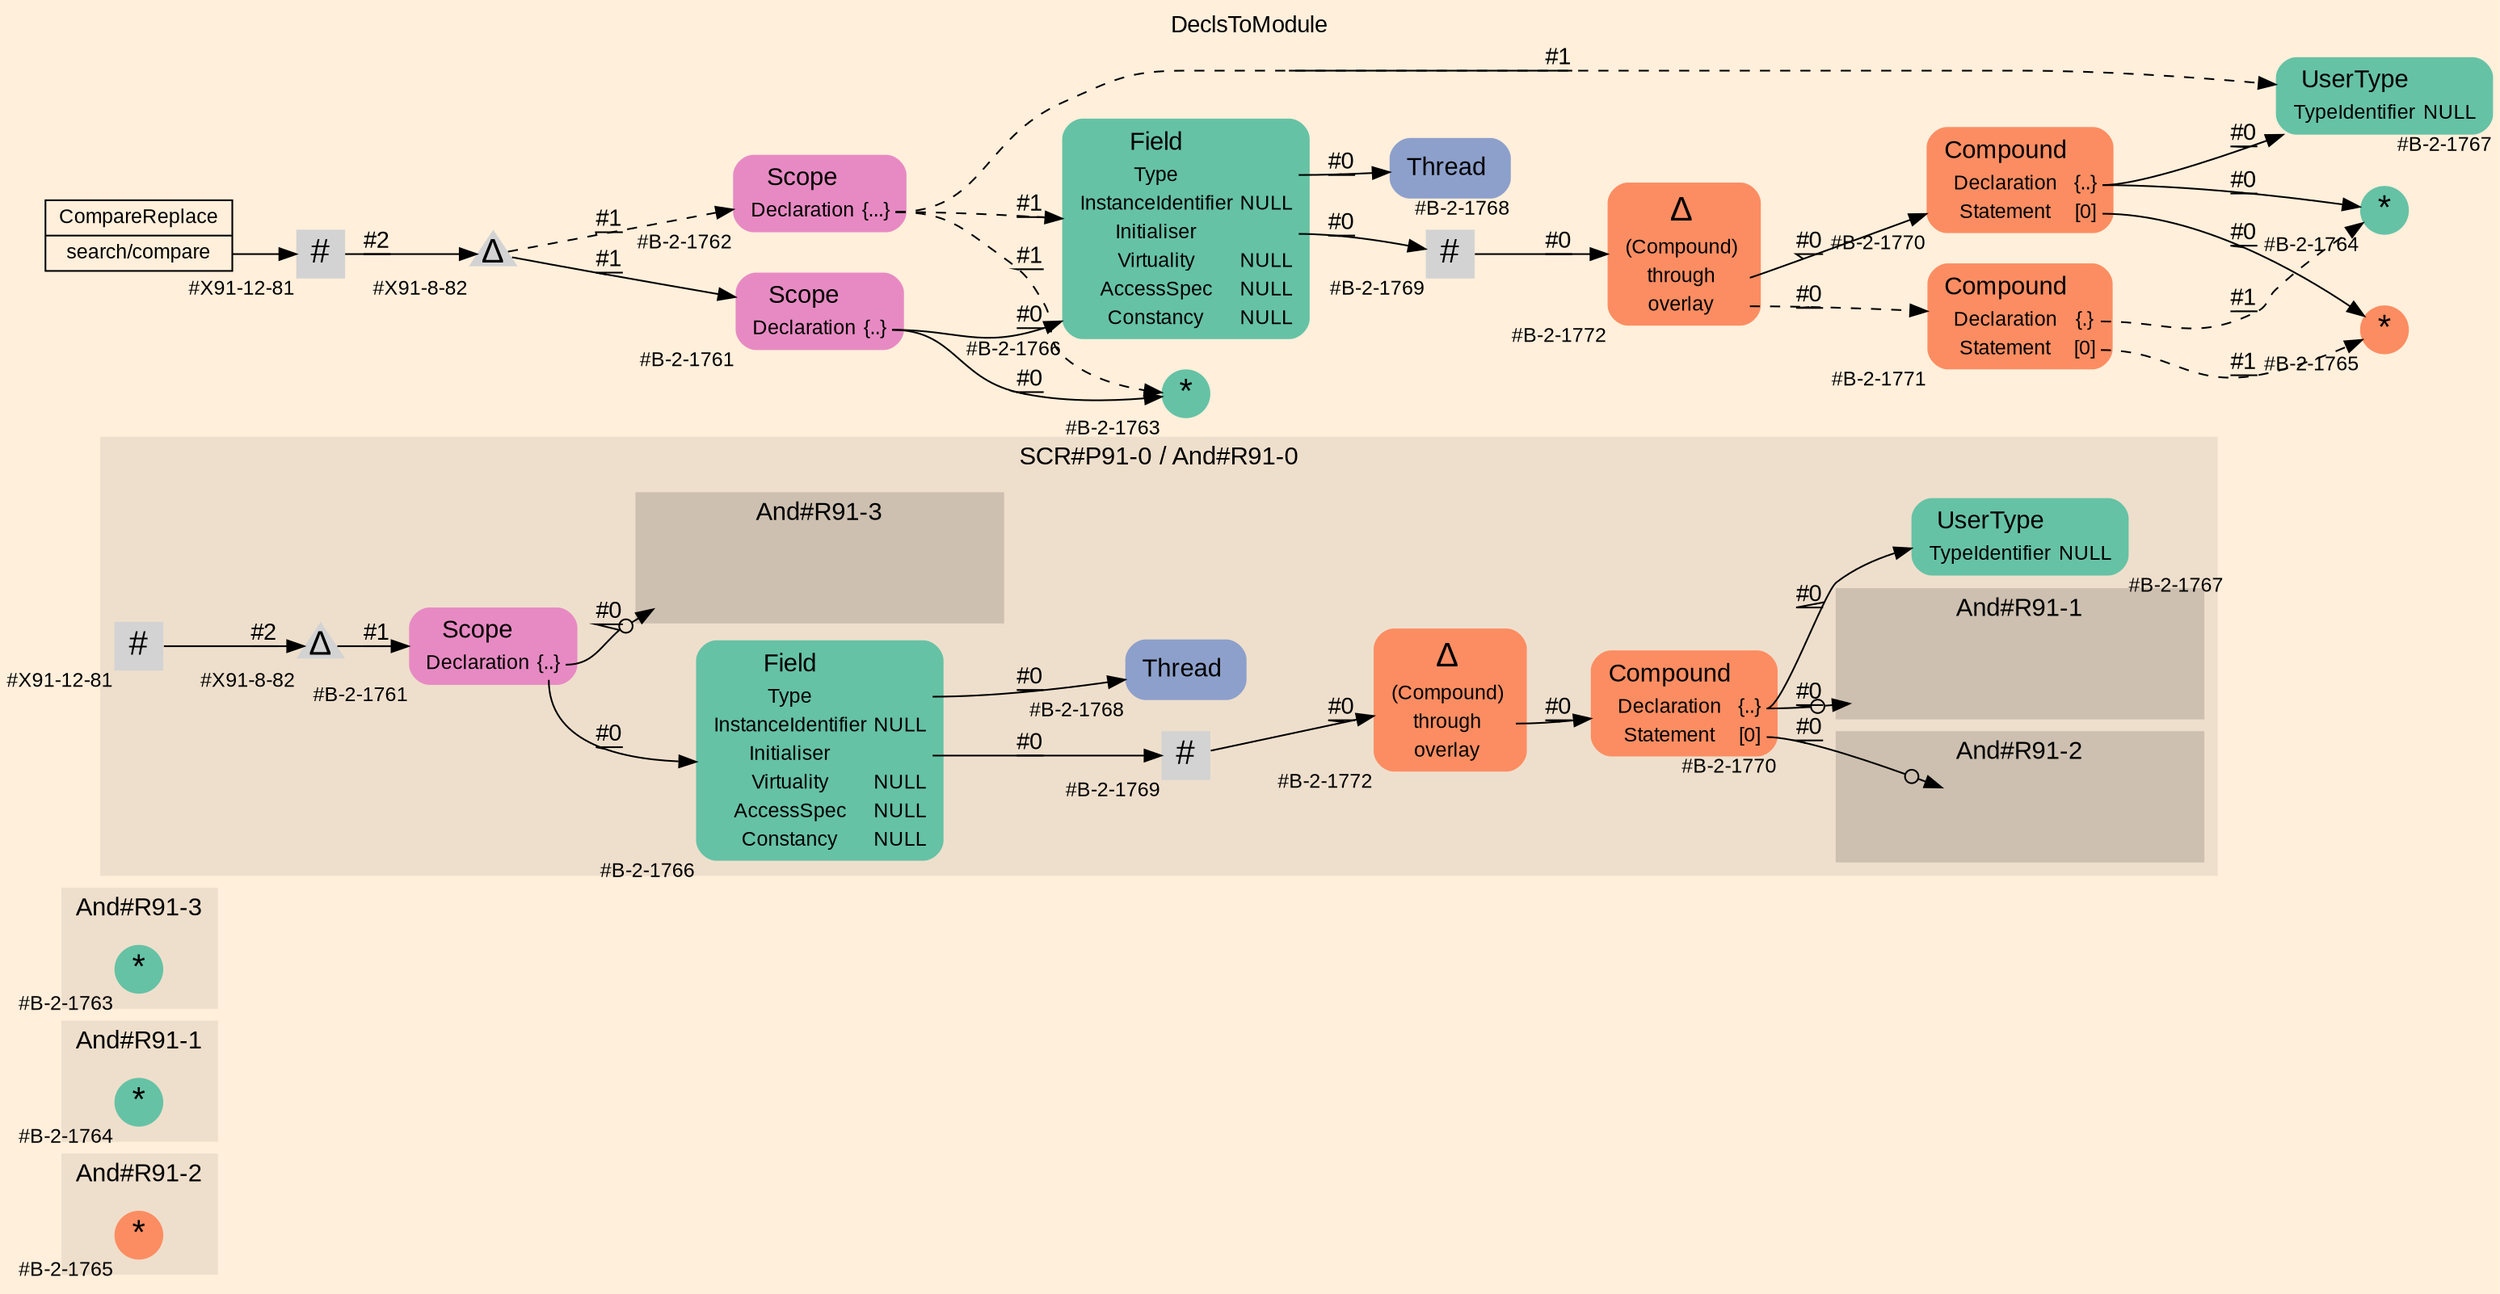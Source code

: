 digraph "DeclsToModule" {
label = "DeclsToModule"
labelloc = t
graph [
    rankdir = "LR"
    ranksep = 0.3
    bgcolor = antiquewhite1
    color = black
    fontcolor = black
    fontname = "Arial"
];
node [
    fontname = "Arial"
];
edge [
    fontname = "Arial"
];

// -------------------- figure And#R91-2 --------------------
// -------- region And#R91-2 ----------
subgraph "clusterAnd#R91-2" {
    label = "And#R91-2"
    style = "filled"
    color = antiquewhite2
    fontsize = "15"
    // -------- block And#R91-2/#B-2-1765 ----------
    "And#R91-2/#B-2-1765" [
        shape = "circle"
        fillcolor = "/set28/2"
        xlabel = "#B-2-1765"
        fontsize = "12"
        fontcolor = black
        label = <<FONT POINT-SIZE="20" COLOR="black">*</FONT>>
        style = "filled"
        penwidth = 0.0
        fixedsize = true
        width = 0.4
        height = 0.4
    ];
    
}


// -------------------- figure And#R91-1 --------------------
// -------- region And#R91-1 ----------
subgraph "clusterAnd#R91-1" {
    label = "And#R91-1"
    style = "filled"
    color = antiquewhite2
    fontsize = "15"
    // -------- block And#R91-1/#B-2-1764 ----------
    "And#R91-1/#B-2-1764" [
        shape = "circle"
        fillcolor = "/set28/1"
        xlabel = "#B-2-1764"
        fontsize = "12"
        fontcolor = black
        label = <<FONT POINT-SIZE="20" COLOR="black">*</FONT>>
        style = "filled"
        penwidth = 0.0
        fixedsize = true
        width = 0.4
        height = 0.4
    ];
    
}


// -------------------- figure And#R91-3 --------------------
// -------- region And#R91-3 ----------
subgraph "clusterAnd#R91-3" {
    label = "And#R91-3"
    style = "filled"
    color = antiquewhite2
    fontsize = "15"
    // -------- block And#R91-3/#B-2-1763 ----------
    "And#R91-3/#B-2-1763" [
        shape = "circle"
        fillcolor = "/set28/1"
        xlabel = "#B-2-1763"
        fontsize = "12"
        fontcolor = black
        label = <<FONT POINT-SIZE="20" COLOR="black">*</FONT>>
        style = "filled"
        penwidth = 0.0
        fixedsize = true
        width = 0.4
        height = 0.4
    ];
    
}


// -------------------- figure And#R91-0 --------------------
// -------- region And#R91-0 ----------
subgraph "clusterAnd#R91-0" {
    label = "SCR#P91-0 / And#R91-0"
    style = "filled"
    color = antiquewhite2
    fontsize = "15"
    // -------- block And#R91-0/#B-2-1772 ----------
    "And#R91-0/#B-2-1772" [
        shape = "plaintext"
        fillcolor = "/set28/2"
        xlabel = "#B-2-1772"
        fontsize = "12"
        fontcolor = black
        label = <<TABLE BORDER="0" CELLBORDER="0" CELLSPACING="0">
         <TR><TD><FONT POINT-SIZE="20" COLOR="black">Δ</FONT></TD><TD></TD></TR>
         <TR><TD><FONT POINT-SIZE="12" COLOR="black">(Compound)</FONT></TD><TD PORT="port0"></TD></TR>
         <TR><TD><FONT POINT-SIZE="12" COLOR="black">through</FONT></TD><TD PORT="port1"></TD></TR>
         <TR><TD><FONT POINT-SIZE="12" COLOR="black">overlay</FONT></TD><TD PORT="port2"></TD></TR>
        </TABLE>>
        style = "rounded,filled"
    ];
    
    // -------- block And#R91-0/#B-2-1761 ----------
    "And#R91-0/#B-2-1761" [
        shape = "plaintext"
        fillcolor = "/set28/4"
        xlabel = "#B-2-1761"
        fontsize = "12"
        fontcolor = black
        label = <<TABLE BORDER="0" CELLBORDER="0" CELLSPACING="0">
         <TR><TD><FONT POINT-SIZE="15" COLOR="black">Scope</FONT></TD><TD></TD></TR>
         <TR><TD><FONT POINT-SIZE="12" COLOR="black">Declaration</FONT></TD><TD PORT="port0"><FONT POINT-SIZE="12" COLOR="black">{..}</FONT></TD></TR>
        </TABLE>>
        style = "rounded,filled"
    ];
    
    // -------- block And#R91-0/#B-2-1769 ----------
    "And#R91-0/#B-2-1769" [
        shape = "square"
        xlabel = "#B-2-1769"
        fontsize = "12"
        fontcolor = black
        label = <<FONT POINT-SIZE="20" COLOR="black">#</FONT>>
        style = "filled"
        penwidth = 0.0
        fixedsize = true
        width = 0.4
        height = 0.4
    ];
    
    // -------- block And#R91-0/#B-2-1767 ----------
    "And#R91-0/#B-2-1767" [
        shape = "plaintext"
        fillcolor = "/set28/1"
        xlabel = "#B-2-1767"
        fontsize = "12"
        fontcolor = black
        label = <<TABLE BORDER="0" CELLBORDER="0" CELLSPACING="0">
         <TR><TD><FONT POINT-SIZE="15" COLOR="black">UserType</FONT></TD><TD></TD></TR>
         <TR><TD><FONT POINT-SIZE="12" COLOR="black">TypeIdentifier</FONT></TD><TD PORT="port0"><FONT POINT-SIZE="12" COLOR="black">NULL</FONT></TD></TR>
        </TABLE>>
        style = "rounded,filled"
    ];
    
    // -------- block And#R91-0/#X91-8-82 ----------
    "And#R91-0/#X91-8-82" [
        shape = "triangle"
        xlabel = "#X91-8-82"
        fontsize = "12"
        fontcolor = black
        label = <<FONT POINT-SIZE="20" COLOR="black">Δ</FONT>>
        style = "filled"
        penwidth = 0.0
        fixedsize = true
        width = 0.4
        height = 0.4
    ];
    
    // -------- block And#R91-0/#X91-12-81 ----------
    "And#R91-0/#X91-12-81" [
        shape = "square"
        xlabel = "#X91-12-81"
        fontsize = "12"
        fontcolor = black
        label = <<FONT POINT-SIZE="20" COLOR="black">#</FONT>>
        style = "filled"
        penwidth = 0.0
        fixedsize = true
        width = 0.4
        height = 0.4
    ];
    
    // -------- block And#R91-0/#B-2-1770 ----------
    "And#R91-0/#B-2-1770" [
        shape = "plaintext"
        fillcolor = "/set28/2"
        xlabel = "#B-2-1770"
        fontsize = "12"
        fontcolor = black
        label = <<TABLE BORDER="0" CELLBORDER="0" CELLSPACING="0">
         <TR><TD><FONT POINT-SIZE="15" COLOR="black">Compound</FONT></TD><TD></TD></TR>
         <TR><TD><FONT POINT-SIZE="12" COLOR="black">Declaration</FONT></TD><TD PORT="port0"><FONT POINT-SIZE="12" COLOR="black">{..}</FONT></TD></TR>
         <TR><TD><FONT POINT-SIZE="12" COLOR="black">Statement</FONT></TD><TD PORT="port1"><FONT POINT-SIZE="12" COLOR="black">[0]</FONT></TD></TR>
        </TABLE>>
        style = "rounded,filled"
    ];
    
    // -------- block And#R91-0/#B-2-1768 ----------
    "And#R91-0/#B-2-1768" [
        shape = "plaintext"
        fillcolor = "/set28/3"
        xlabel = "#B-2-1768"
        fontsize = "12"
        fontcolor = black
        label = <<TABLE BORDER="0" CELLBORDER="0" CELLSPACING="0">
         <TR><TD><FONT POINT-SIZE="15" COLOR="black">Thread</FONT></TD><TD></TD></TR>
        </TABLE>>
        style = "rounded,filled"
    ];
    
    // -------- block And#R91-0/#B-2-1766 ----------
    "And#R91-0/#B-2-1766" [
        shape = "plaintext"
        fillcolor = "/set28/1"
        xlabel = "#B-2-1766"
        fontsize = "12"
        fontcolor = black
        label = <<TABLE BORDER="0" CELLBORDER="0" CELLSPACING="0">
         <TR><TD><FONT POINT-SIZE="15" COLOR="black">Field</FONT></TD><TD></TD></TR>
         <TR><TD><FONT POINT-SIZE="12" COLOR="black">Type</FONT></TD><TD PORT="port0"></TD></TR>
         <TR><TD><FONT POINT-SIZE="12" COLOR="black">InstanceIdentifier</FONT></TD><TD PORT="port1"><FONT POINT-SIZE="12" COLOR="black">NULL</FONT></TD></TR>
         <TR><TD><FONT POINT-SIZE="12" COLOR="black">Initialiser</FONT></TD><TD PORT="port2"></TD></TR>
         <TR><TD><FONT POINT-SIZE="12" COLOR="black">Virtuality</FONT></TD><TD PORT="port3"><FONT POINT-SIZE="12" COLOR="black">NULL</FONT></TD></TR>
         <TR><TD><FONT POINT-SIZE="12" COLOR="black">AccessSpec</FONT></TD><TD PORT="port4"><FONT POINT-SIZE="12" COLOR="black">NULL</FONT></TD></TR>
         <TR><TD><FONT POINT-SIZE="12" COLOR="black">Constancy</FONT></TD><TD PORT="port5"><FONT POINT-SIZE="12" COLOR="black">NULL</FONT></TD></TR>
        </TABLE>>
        style = "rounded,filled"
    ];
    
    // -------- region And#R91-0/And#R91-1 ----------
    subgraph "clusterAnd#R91-0/And#R91-1" {
        label = "And#R91-1"
        style = "filled"
        color = antiquewhite3
        fontsize = "15"
        // -------- block And#R91-0/And#R91-1/#B-2-1764 ----------
        "And#R91-0/And#R91-1/#B-2-1764" [
            shape = none
            fillcolor = "/set28/1"
            xlabel = "#B-2-1764"
            fontsize = "12"
            fontcolor = black
            style = "invisible"
        ];
        
    }
    
    // -------- region And#R91-0/And#R91-2 ----------
    subgraph "clusterAnd#R91-0/And#R91-2" {
        label = "And#R91-2"
        style = "filled"
        color = antiquewhite3
        fontsize = "15"
        // -------- block And#R91-0/And#R91-2/#B-2-1765 ----------
        "And#R91-0/And#R91-2/#B-2-1765" [
            shape = none
            fillcolor = "/set28/2"
            xlabel = "#B-2-1765"
            fontsize = "12"
            fontcolor = black
            style = "invisible"
        ];
        
    }
    
    // -------- region And#R91-0/And#R91-3 ----------
    subgraph "clusterAnd#R91-0/And#R91-3" {
        label = "And#R91-3"
        style = "filled"
        color = antiquewhite3
        fontsize = "15"
        // -------- block And#R91-0/And#R91-3/#B-2-1763 ----------
        "And#R91-0/And#R91-3/#B-2-1763" [
            shape = none
            fillcolor = "/set28/1"
            xlabel = "#B-2-1763"
            fontsize = "12"
            fontcolor = black
            style = "invisible"
        ];
        
    }
    
}

"And#R91-0/#B-2-1772":port1 -> "And#R91-0/#B-2-1770" [
    label = "#0"
    decorate = true
    color = black
    fontcolor = black
];

"And#R91-0/#B-2-1761":port0 -> "And#R91-0/And#R91-3/#B-2-1763" [
    arrowhead="normalnoneodot"
    label = "#0"
    decorate = true
    color = black
    fontcolor = black
];

"And#R91-0/#B-2-1761":port0 -> "And#R91-0/#B-2-1766" [
    label = "#0"
    decorate = true
    color = black
    fontcolor = black
];

"And#R91-0/#B-2-1769" -> "And#R91-0/#B-2-1772" [
    label = "#0"
    decorate = true
    color = black
    fontcolor = black
];

"And#R91-0/#X91-8-82" -> "And#R91-0/#B-2-1761" [
    label = "#1"
    decorate = true
    color = black
    fontcolor = black
];

"And#R91-0/#X91-12-81" -> "And#R91-0/#X91-8-82" [
    label = "#2"
    decorate = true
    color = black
    fontcolor = black
];

"And#R91-0/#B-2-1770":port0 -> "And#R91-0/And#R91-1/#B-2-1764" [
    arrowhead="normalnoneodot"
    label = "#0"
    decorate = true
    color = black
    fontcolor = black
];

"And#R91-0/#B-2-1770":port0 -> "And#R91-0/#B-2-1767" [
    label = "#0"
    decorate = true
    color = black
    fontcolor = black
];

"And#R91-0/#B-2-1770":port1 -> "And#R91-0/And#R91-2/#B-2-1765" [
    arrowhead="normalnoneodot"
    label = "#0"
    decorate = true
    color = black
    fontcolor = black
];

"And#R91-0/#B-2-1766":port0 -> "And#R91-0/#B-2-1768" [
    label = "#0"
    decorate = true
    color = black
    fontcolor = black
];

"And#R91-0/#B-2-1766":port2 -> "And#R91-0/#B-2-1769" [
    label = "#0"
    decorate = true
    color = black
    fontcolor = black
];


// -------------------- transformation figure --------------------
// -------- block CR#X91-10-91 ----------
"CR#X91-10-91" [
    shape = "record"
    fillcolor = antiquewhite1
    fontsize = "12"
    fontcolor = black
    label = "<fixed> CompareReplace | <port0> search/compare"
    style = "filled"
    color = black
];

// -------- block #X91-12-81 ----------
"#X91-12-81" [
    shape = "square"
    xlabel = "#X91-12-81"
    fontsize = "12"
    fontcolor = black
    label = <<FONT POINT-SIZE="20" COLOR="black">#</FONT>>
    style = "filled"
    penwidth = 0.0
    fixedsize = true
    width = 0.4
    height = 0.4
];

// -------- block #X91-8-82 ----------
"#X91-8-82" [
    shape = "triangle"
    xlabel = "#X91-8-82"
    fontsize = "12"
    fontcolor = black
    label = <<FONT POINT-SIZE="20" COLOR="black">Δ</FONT>>
    style = "filled"
    penwidth = 0.0
    fixedsize = true
    width = 0.4
    height = 0.4
];

// -------- block #B-2-1761 ----------
"#B-2-1761" [
    shape = "plaintext"
    fillcolor = "/set28/4"
    xlabel = "#B-2-1761"
    fontsize = "12"
    fontcolor = black
    label = <<TABLE BORDER="0" CELLBORDER="0" CELLSPACING="0">
     <TR><TD><FONT POINT-SIZE="15" COLOR="black">Scope</FONT></TD><TD></TD></TR>
     <TR><TD><FONT POINT-SIZE="12" COLOR="black">Declaration</FONT></TD><TD PORT="port0"><FONT POINT-SIZE="12" COLOR="black">{..}</FONT></TD></TR>
    </TABLE>>
    style = "rounded,filled"
];

// -------- block #B-2-1763 ----------
"#B-2-1763" [
    shape = "circle"
    fillcolor = "/set28/1"
    xlabel = "#B-2-1763"
    fontsize = "12"
    fontcolor = black
    label = <<FONT POINT-SIZE="20" COLOR="black">*</FONT>>
    style = "filled"
    penwidth = 0.0
    fixedsize = true
    width = 0.4
    height = 0.4
];

// -------- block #B-2-1766 ----------
"#B-2-1766" [
    shape = "plaintext"
    fillcolor = "/set28/1"
    xlabel = "#B-2-1766"
    fontsize = "12"
    fontcolor = black
    label = <<TABLE BORDER="0" CELLBORDER="0" CELLSPACING="0">
     <TR><TD><FONT POINT-SIZE="15" COLOR="black">Field</FONT></TD><TD></TD></TR>
     <TR><TD><FONT POINT-SIZE="12" COLOR="black">Type</FONT></TD><TD PORT="port0"></TD></TR>
     <TR><TD><FONT POINT-SIZE="12" COLOR="black">InstanceIdentifier</FONT></TD><TD PORT="port1"><FONT POINT-SIZE="12" COLOR="black">NULL</FONT></TD></TR>
     <TR><TD><FONT POINT-SIZE="12" COLOR="black">Initialiser</FONT></TD><TD PORT="port2"></TD></TR>
     <TR><TD><FONT POINT-SIZE="12" COLOR="black">Virtuality</FONT></TD><TD PORT="port3"><FONT POINT-SIZE="12" COLOR="black">NULL</FONT></TD></TR>
     <TR><TD><FONT POINT-SIZE="12" COLOR="black">AccessSpec</FONT></TD><TD PORT="port4"><FONT POINT-SIZE="12" COLOR="black">NULL</FONT></TD></TR>
     <TR><TD><FONT POINT-SIZE="12" COLOR="black">Constancy</FONT></TD><TD PORT="port5"><FONT POINT-SIZE="12" COLOR="black">NULL</FONT></TD></TR>
    </TABLE>>
    style = "rounded,filled"
];

// -------- block #B-2-1768 ----------
"#B-2-1768" [
    shape = "plaintext"
    fillcolor = "/set28/3"
    xlabel = "#B-2-1768"
    fontsize = "12"
    fontcolor = black
    label = <<TABLE BORDER="0" CELLBORDER="0" CELLSPACING="0">
     <TR><TD><FONT POINT-SIZE="15" COLOR="black">Thread</FONT></TD><TD></TD></TR>
    </TABLE>>
    style = "rounded,filled"
];

// -------- block #B-2-1769 ----------
"#B-2-1769" [
    shape = "square"
    xlabel = "#B-2-1769"
    fontsize = "12"
    fontcolor = black
    label = <<FONT POINT-SIZE="20" COLOR="black">#</FONT>>
    style = "filled"
    penwidth = 0.0
    fixedsize = true
    width = 0.4
    height = 0.4
];

// -------- block #B-2-1772 ----------
"#B-2-1772" [
    shape = "plaintext"
    fillcolor = "/set28/2"
    xlabel = "#B-2-1772"
    fontsize = "12"
    fontcolor = black
    label = <<TABLE BORDER="0" CELLBORDER="0" CELLSPACING="0">
     <TR><TD><FONT POINT-SIZE="20" COLOR="black">Δ</FONT></TD><TD></TD></TR>
     <TR><TD><FONT POINT-SIZE="12" COLOR="black">(Compound)</FONT></TD><TD PORT="port0"></TD></TR>
     <TR><TD><FONT POINT-SIZE="12" COLOR="black">through</FONT></TD><TD PORT="port1"></TD></TR>
     <TR><TD><FONT POINT-SIZE="12" COLOR="black">overlay</FONT></TD><TD PORT="port2"></TD></TR>
    </TABLE>>
    style = "rounded,filled"
];

// -------- block #B-2-1770 ----------
"#B-2-1770" [
    shape = "plaintext"
    fillcolor = "/set28/2"
    xlabel = "#B-2-1770"
    fontsize = "12"
    fontcolor = black
    label = <<TABLE BORDER="0" CELLBORDER="0" CELLSPACING="0">
     <TR><TD><FONT POINT-SIZE="15" COLOR="black">Compound</FONT></TD><TD></TD></TR>
     <TR><TD><FONT POINT-SIZE="12" COLOR="black">Declaration</FONT></TD><TD PORT="port0"><FONT POINT-SIZE="12" COLOR="black">{..}</FONT></TD></TR>
     <TR><TD><FONT POINT-SIZE="12" COLOR="black">Statement</FONT></TD><TD PORT="port1"><FONT POINT-SIZE="12" COLOR="black">[0]</FONT></TD></TR>
    </TABLE>>
    style = "rounded,filled"
];

// -------- block #B-2-1764 ----------
"#B-2-1764" [
    shape = "circle"
    fillcolor = "/set28/1"
    xlabel = "#B-2-1764"
    fontsize = "12"
    fontcolor = black
    label = <<FONT POINT-SIZE="20" COLOR="black">*</FONT>>
    style = "filled"
    penwidth = 0.0
    fixedsize = true
    width = 0.4
    height = 0.4
];

// -------- block #B-2-1767 ----------
"#B-2-1767" [
    shape = "plaintext"
    fillcolor = "/set28/1"
    xlabel = "#B-2-1767"
    fontsize = "12"
    fontcolor = black
    label = <<TABLE BORDER="0" CELLBORDER="0" CELLSPACING="0">
     <TR><TD><FONT POINT-SIZE="15" COLOR="black">UserType</FONT></TD><TD></TD></TR>
     <TR><TD><FONT POINT-SIZE="12" COLOR="black">TypeIdentifier</FONT></TD><TD PORT="port0"><FONT POINT-SIZE="12" COLOR="black">NULL</FONT></TD></TR>
    </TABLE>>
    style = "rounded,filled"
];

// -------- block #B-2-1765 ----------
"#B-2-1765" [
    shape = "circle"
    fillcolor = "/set28/2"
    xlabel = "#B-2-1765"
    fontsize = "12"
    fontcolor = black
    label = <<FONT POINT-SIZE="20" COLOR="black">*</FONT>>
    style = "filled"
    penwidth = 0.0
    fixedsize = true
    width = 0.4
    height = 0.4
];

// -------- block #B-2-1771 ----------
"#B-2-1771" [
    shape = "plaintext"
    fillcolor = "/set28/2"
    xlabel = "#B-2-1771"
    fontsize = "12"
    fontcolor = black
    label = <<TABLE BORDER="0" CELLBORDER="0" CELLSPACING="0">
     <TR><TD><FONT POINT-SIZE="15" COLOR="black">Compound</FONT></TD><TD></TD></TR>
     <TR><TD><FONT POINT-SIZE="12" COLOR="black">Declaration</FONT></TD><TD PORT="port0"><FONT POINT-SIZE="12" COLOR="black">{.}</FONT></TD></TR>
     <TR><TD><FONT POINT-SIZE="12" COLOR="black">Statement</FONT></TD><TD PORT="port1"><FONT POINT-SIZE="12" COLOR="black">[0]</FONT></TD></TR>
    </TABLE>>
    style = "rounded,filled"
];

// -------- block #B-2-1762 ----------
"#B-2-1762" [
    shape = "plaintext"
    fillcolor = "/set28/4"
    xlabel = "#B-2-1762"
    fontsize = "12"
    fontcolor = black
    label = <<TABLE BORDER="0" CELLBORDER="0" CELLSPACING="0">
     <TR><TD><FONT POINT-SIZE="15" COLOR="black">Scope</FONT></TD><TD></TD></TR>
     <TR><TD><FONT POINT-SIZE="12" COLOR="black">Declaration</FONT></TD><TD PORT="port0"><FONT POINT-SIZE="12" COLOR="black">{...}</FONT></TD></TR>
    </TABLE>>
    style = "rounded,filled"
];

"CR#X91-10-91":port0 -> "#X91-12-81" [
    label = ""
    decorate = true
    color = black
    fontcolor = black
];

"#X91-12-81" -> "#X91-8-82" [
    label = "#2"
    decorate = true
    color = black
    fontcolor = black
];

"#X91-8-82" -> "#B-2-1761" [
    label = "#1"
    decorate = true
    color = black
    fontcolor = black
];

"#X91-8-82" -> "#B-2-1762" [
    style="dashed"
    label = "#1"
    decorate = true
    color = black
    fontcolor = black
];

"#B-2-1761":port0 -> "#B-2-1763" [
    label = "#0"
    decorate = true
    color = black
    fontcolor = black
];

"#B-2-1761":port0 -> "#B-2-1766" [
    label = "#0"
    decorate = true
    color = black
    fontcolor = black
];

"#B-2-1766":port0 -> "#B-2-1768" [
    label = "#0"
    decorate = true
    color = black
    fontcolor = black
];

"#B-2-1766":port2 -> "#B-2-1769" [
    label = "#0"
    decorate = true
    color = black
    fontcolor = black
];

"#B-2-1769" -> "#B-2-1772" [
    label = "#0"
    decorate = true
    color = black
    fontcolor = black
];

"#B-2-1772":port1 -> "#B-2-1770" [
    label = "#0"
    decorate = true
    color = black
    fontcolor = black
];

"#B-2-1772":port2 -> "#B-2-1771" [
    style="dashed"
    label = "#0"
    decorate = true
    color = black
    fontcolor = black
];

"#B-2-1770":port0 -> "#B-2-1764" [
    label = "#0"
    decorate = true
    color = black
    fontcolor = black
];

"#B-2-1770":port0 -> "#B-2-1767" [
    label = "#0"
    decorate = true
    color = black
    fontcolor = black
];

"#B-2-1770":port1 -> "#B-2-1765" [
    label = "#0"
    decorate = true
    color = black
    fontcolor = black
];

"#B-2-1771":port0 -> "#B-2-1764" [
    style="dashed"
    label = "#1"
    decorate = true
    color = black
    fontcolor = black
];

"#B-2-1771":port1 -> "#B-2-1765" [
    style="dashed"
    label = "#1"
    decorate = true
    color = black
    fontcolor = black
];

"#B-2-1762":port0 -> "#B-2-1763" [
    style="dashed"
    label = "#1"
    decorate = true
    color = black
    fontcolor = black
];

"#B-2-1762":port0 -> "#B-2-1766" [
    style="dashed"
    label = "#1"
    decorate = true
    color = black
    fontcolor = black
];

"#B-2-1762":port0 -> "#B-2-1767" [
    style="dashed"
    label = "#1"
    decorate = true
    color = black
    fontcolor = black
];


}
